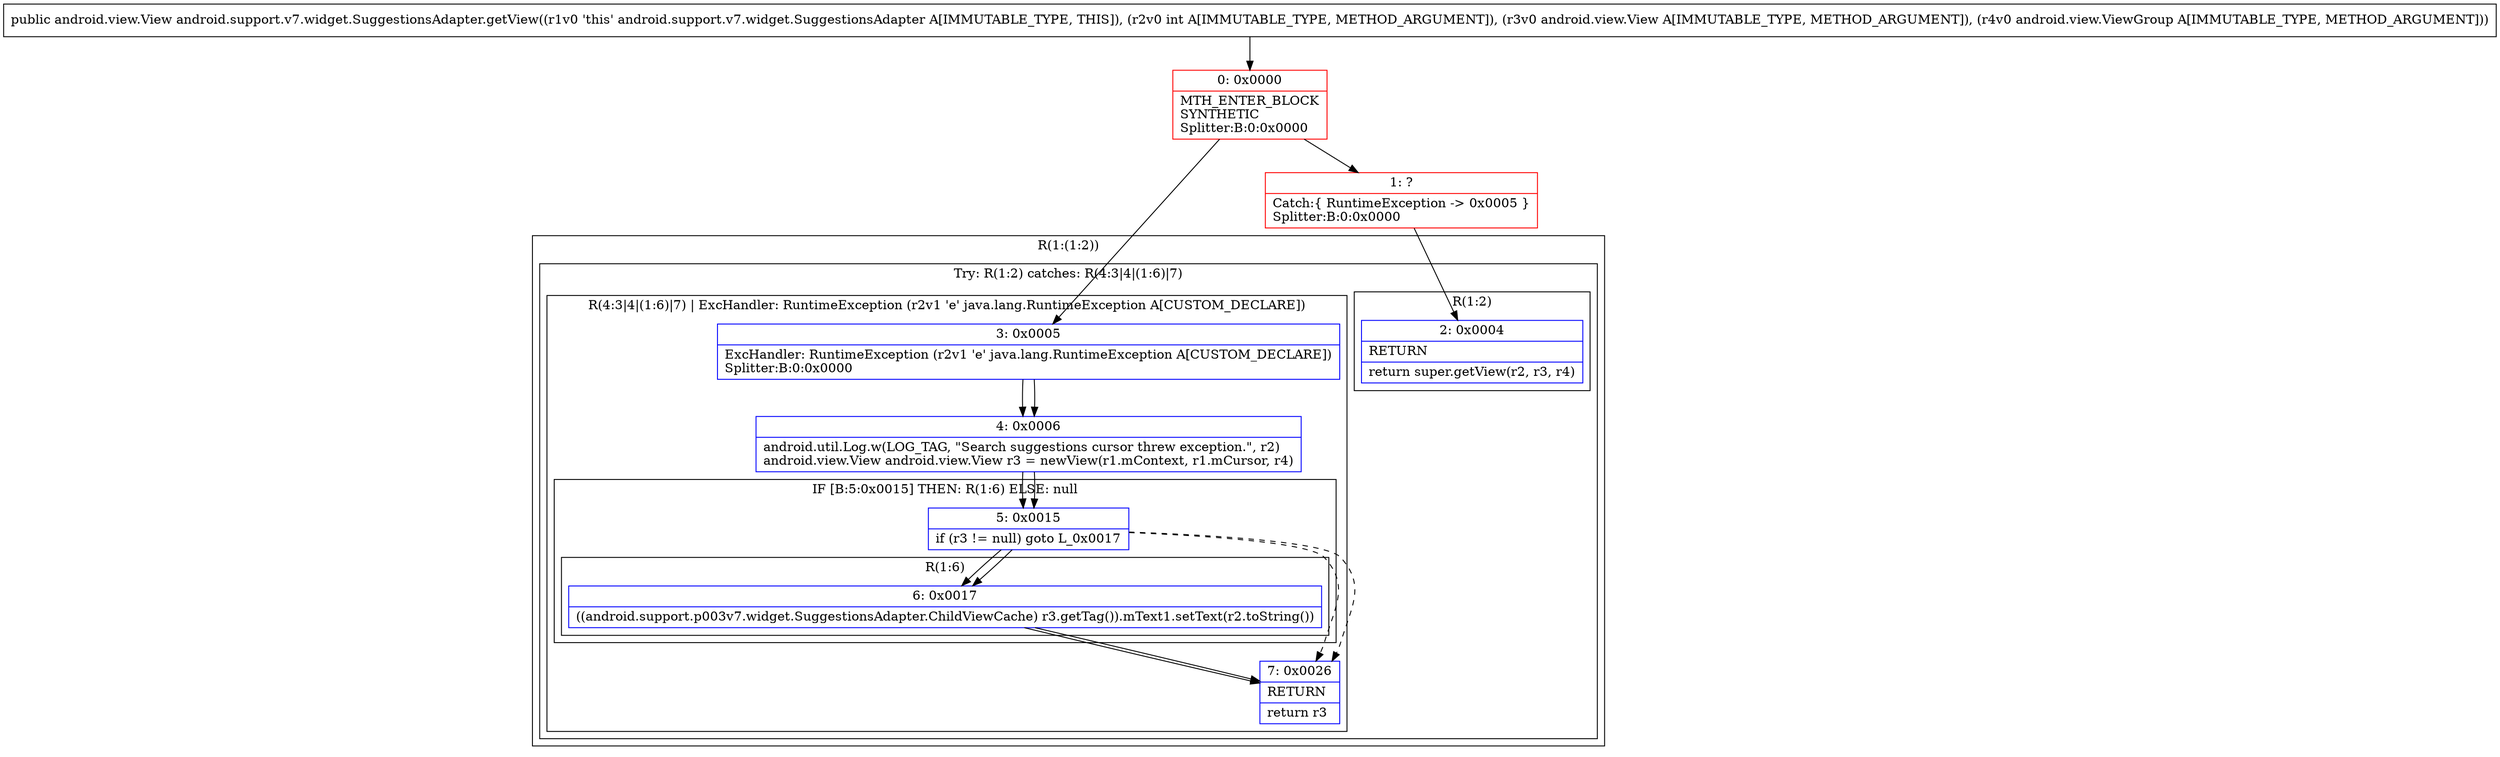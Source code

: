 digraph "CFG forandroid.support.v7.widget.SuggestionsAdapter.getView(ILandroid\/view\/View;Landroid\/view\/ViewGroup;)Landroid\/view\/View;" {
subgraph cluster_Region_674596342 {
label = "R(1:(1:2))";
node [shape=record,color=blue];
subgraph cluster_TryCatchRegion_589697869 {
label = "Try: R(1:2) catches: R(4:3|4|(1:6)|7)";
node [shape=record,color=blue];
subgraph cluster_Region_170744837 {
label = "R(1:2)";
node [shape=record,color=blue];
Node_2 [shape=record,label="{2\:\ 0x0004|RETURN\l|return super.getView(r2, r3, r4)\l}"];
}
subgraph cluster_Region_1309616883 {
label = "R(4:3|4|(1:6)|7) | ExcHandler: RuntimeException (r2v1 'e' java.lang.RuntimeException A[CUSTOM_DECLARE])\l";
node [shape=record,color=blue];
Node_3 [shape=record,label="{3\:\ 0x0005|ExcHandler: RuntimeException (r2v1 'e' java.lang.RuntimeException A[CUSTOM_DECLARE])\lSplitter:B:0:0x0000\l}"];
Node_4 [shape=record,label="{4\:\ 0x0006|android.util.Log.w(LOG_TAG, \"Search suggestions cursor threw exception.\", r2)\landroid.view.View android.view.View r3 = newView(r1.mContext, r1.mCursor, r4)\l}"];
subgraph cluster_IfRegion_1215776391 {
label = "IF [B:5:0x0015] THEN: R(1:6) ELSE: null";
node [shape=record,color=blue];
Node_5 [shape=record,label="{5\:\ 0x0015|if (r3 != null) goto L_0x0017\l}"];
subgraph cluster_Region_2112951258 {
label = "R(1:6)";
node [shape=record,color=blue];
Node_6 [shape=record,label="{6\:\ 0x0017|((android.support.p003v7.widget.SuggestionsAdapter.ChildViewCache) r3.getTag()).mText1.setText(r2.toString())\l}"];
}
}
Node_7 [shape=record,label="{7\:\ 0x0026|RETURN\l|return r3\l}"];
}
}
}
subgraph cluster_Region_1309616883 {
label = "R(4:3|4|(1:6)|7) | ExcHandler: RuntimeException (r2v1 'e' java.lang.RuntimeException A[CUSTOM_DECLARE])\l";
node [shape=record,color=blue];
Node_3 [shape=record,label="{3\:\ 0x0005|ExcHandler: RuntimeException (r2v1 'e' java.lang.RuntimeException A[CUSTOM_DECLARE])\lSplitter:B:0:0x0000\l}"];
Node_4 [shape=record,label="{4\:\ 0x0006|android.util.Log.w(LOG_TAG, \"Search suggestions cursor threw exception.\", r2)\landroid.view.View android.view.View r3 = newView(r1.mContext, r1.mCursor, r4)\l}"];
subgraph cluster_IfRegion_1215776391 {
label = "IF [B:5:0x0015] THEN: R(1:6) ELSE: null";
node [shape=record,color=blue];
Node_5 [shape=record,label="{5\:\ 0x0015|if (r3 != null) goto L_0x0017\l}"];
subgraph cluster_Region_2112951258 {
label = "R(1:6)";
node [shape=record,color=blue];
Node_6 [shape=record,label="{6\:\ 0x0017|((android.support.p003v7.widget.SuggestionsAdapter.ChildViewCache) r3.getTag()).mText1.setText(r2.toString())\l}"];
}
}
Node_7 [shape=record,label="{7\:\ 0x0026|RETURN\l|return r3\l}"];
}
Node_0 [shape=record,color=red,label="{0\:\ 0x0000|MTH_ENTER_BLOCK\lSYNTHETIC\lSplitter:B:0:0x0000\l}"];
Node_1 [shape=record,color=red,label="{1\:\ ?|Catch:\{ RuntimeException \-\> 0x0005 \}\lSplitter:B:0:0x0000\l}"];
MethodNode[shape=record,label="{public android.view.View android.support.v7.widget.SuggestionsAdapter.getView((r1v0 'this' android.support.v7.widget.SuggestionsAdapter A[IMMUTABLE_TYPE, THIS]), (r2v0 int A[IMMUTABLE_TYPE, METHOD_ARGUMENT]), (r3v0 android.view.View A[IMMUTABLE_TYPE, METHOD_ARGUMENT]), (r4v0 android.view.ViewGroup A[IMMUTABLE_TYPE, METHOD_ARGUMENT])) }"];
MethodNode -> Node_0;
Node_3 -> Node_4;
Node_4 -> Node_5;
Node_5 -> Node_6;
Node_5 -> Node_7[style=dashed];
Node_6 -> Node_7;
Node_3 -> Node_4;
Node_4 -> Node_5;
Node_5 -> Node_6;
Node_5 -> Node_7[style=dashed];
Node_6 -> Node_7;
Node_0 -> Node_1;
Node_0 -> Node_3;
Node_1 -> Node_2;
}

